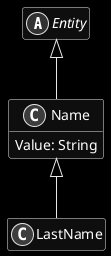 ﻿@startuml
skinparam monochrome reverse
hide empty members

abstract class Entity {
}

Entity <|-- Name

class Name {
    Value: String
}

Name <|-- LastName

class LastName {
}

@enduml
